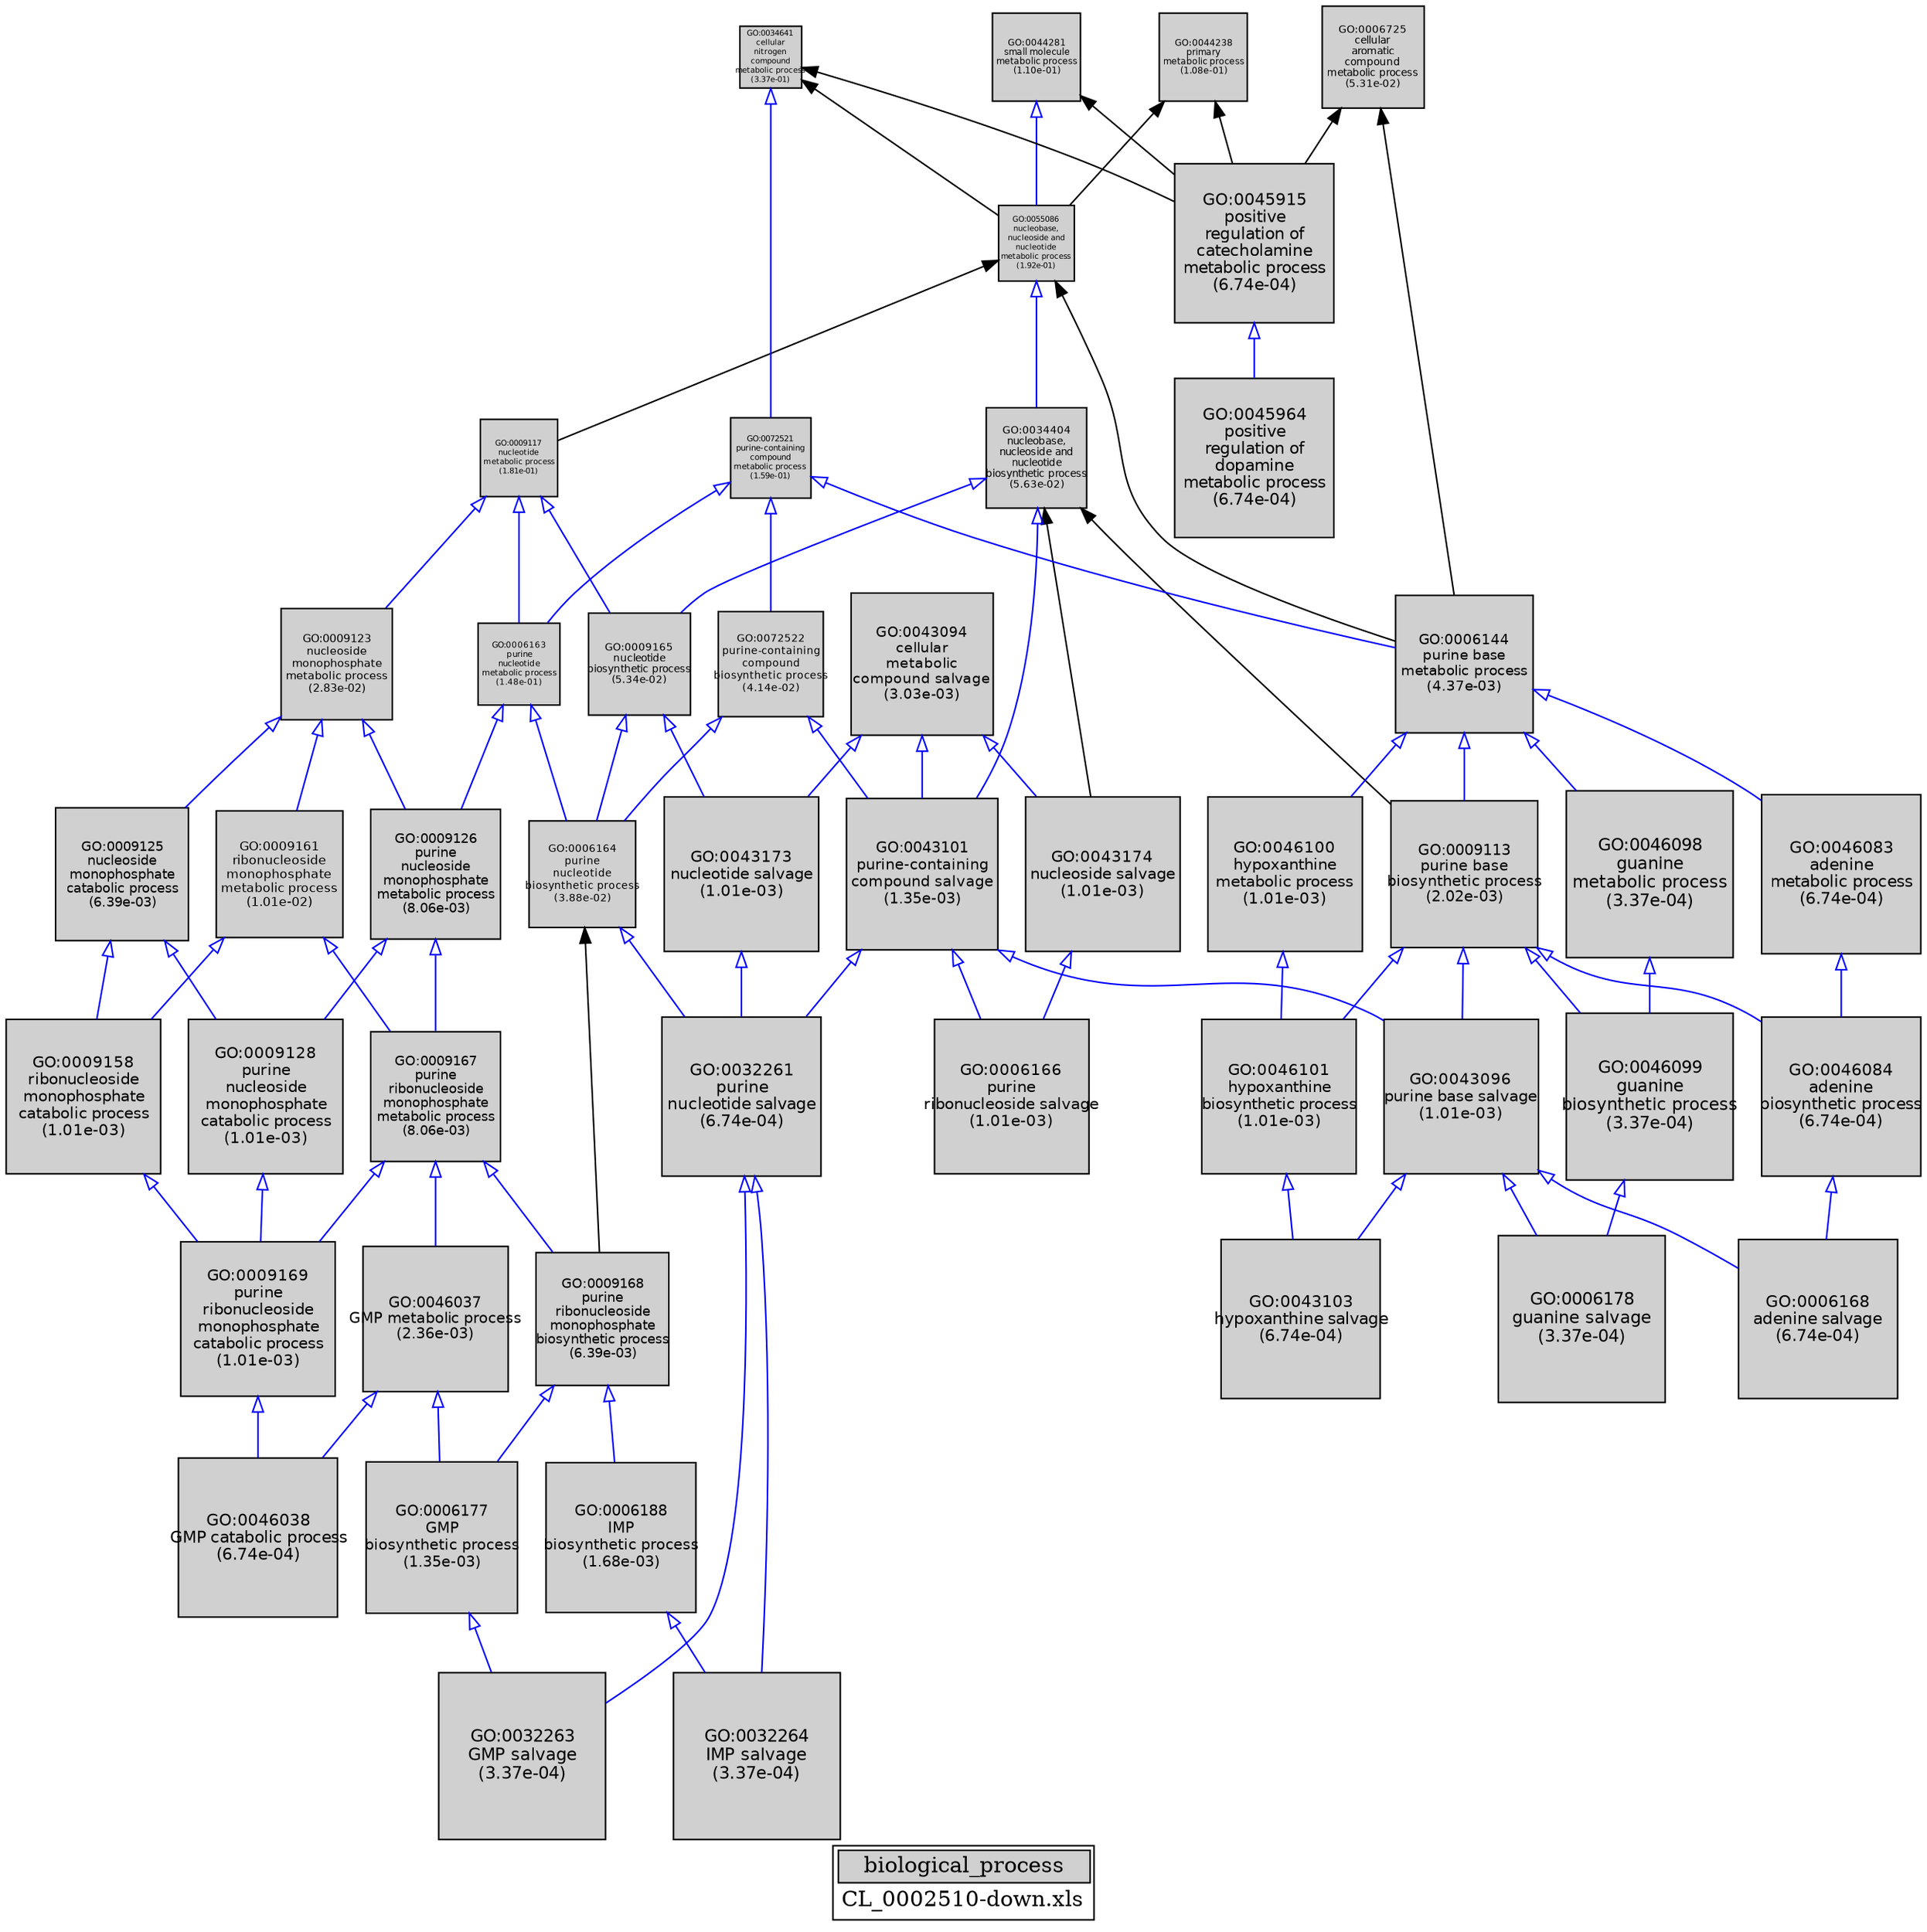 digraph "biological_process" {
graph [ bgcolor = "#FFFFFF", label = <<TABLE COLOR="black" BGCOLOR="white"><TR><TD COLSPAN="2" BGCOLOR="#D0D0D0"><FONT COLOR="black">biological_process</FONT></TD></TR><TR><TD BORDER="0">CL_0002510-down.xls</TD></TR></TABLE>> ];
node [ fontname = "Helvetica" ];

subgraph "nodes" {

node [ style = "filled", fixedsize = "true", width = 1, shape = "box", fontsize = 9, fillcolor = "#D0D0D0", fontcolor = "black", color = "black" ];

"GO:0043173" [ URL = "#GO:0043173", label = <<TABLE BORDER="0"><TR><TD>GO:0043173<BR/>nucleotide salvage<BR/>(1.01e-03)</TD></TR></TABLE>>, width = 1.39366111537, shape = "box", fontsize = 10.0343600307, height = 1.39366111537 ];
"GO:0009123" [ URL = "#GO:0009123", label = <<TABLE BORDER="0"><TR><TD>GO:0009123<BR/>nucleoside<BR/>monophosphate<BR/>metabolic process<BR/>(2.83e-02)</TD></TR></TABLE>>, width = 1.00425661054, shape = "box", fontsize = 7.23064759586, height = 1.00425661054 ];
"GO:0044281" [ URL = "#GO:0044281", label = <<TABLE BORDER="0"><TR><TD>GO:0044281<BR/>small molecule<BR/>metabolic process<BR/>(1.10e-01)</TD></TR></TABLE>>, width = 0.793147408012, shape = "box", fontsize = 5.71066133769, height = 0.793147408012 ];
"GO:0043103" [ URL = "#GO:0043103", label = <<TABLE BORDER="0"><TR><TD>GO:0043103<BR/>hypoxanthine salvage<BR/>(6.74e-04)</TD></TR></TABLE>>, width = 1.43382270134, shape = "box", fontsize = 10.3235234496, height = 1.43382270134 ];
"GO:0009125" [ URL = "#GO:0009125", label = <<TABLE BORDER="0"><TR><TD>GO:0009125<BR/>nucleoside<BR/>monophosphate<BR/>catabolic process<BR/>(6.39e-03)</TD></TR></TABLE>>, width = 1.19405770211, shape = "box", fontsize = 8.59721545521, height = 1.19405770211 ];
"GO:0043094" [ URL = "#GO:0043094", label = <<TABLE BORDER="0"><TR><TD>GO:0043094<BR/>cellular<BR/>metabolic<BR/>compound salvage<BR/>(3.03e-03)</TD></TR></TABLE>>, width = 1.27856704082, shape = "box", fontsize = 9.2056826939, height = 1.27856704082 ];
"GO:0034404" [ URL = "#GO:0034404", label = <<TABLE BORDER="0"><TR><TD>GO:0034404<BR/>nucleobase,<BR/>nucleoside and<BR/>nucleotide<BR/>biosynthetic process<BR/>(5.63e-02)</TD></TR></TABLE>>, width = 0.903297188416, shape = "box", fontsize = 6.50373975659, height = 0.903297188416 ];
"GO:0046083" [ URL = "#GO:0046083", label = <<TABLE BORDER="0"><TR><TD>GO:0046083<BR/>adenine<BR/>metabolic process<BR/>(6.74e-04)</TD></TR></TABLE>>, width = 1.43382270134, shape = "box", fontsize = 10.3235234496, height = 1.43382270134 ];
"GO:0046098" [ URL = "#GO:0046098", label = <<TABLE BORDER="0"><TR><TD>GO:0046098<BR/>guanine<BR/>metabolic process<BR/>(3.37e-04)</TD></TR></TABLE>>, width = 1.5, shape = "box", fontsize = 10.8, height = 1.5 ];
"GO:0045964" [ URL = "#GO:0045964", label = <<TABLE BORDER="0"><TR><TD>GO:0045964<BR/>positive<BR/>regulation of<BR/>dopamine<BR/>metabolic process<BR/>(6.74e-04)</TD></TR></TABLE>>, width = 1.43382270134, shape = "box", fontsize = 10.3235234496, height = 1.43382270134 ];
"GO:0044238" [ URL = "#GO:0044238", label = <<TABLE BORDER="0"><TR><TD>GO:0044238<BR/>primary<BR/>metabolic process<BR/>(1.08e-01)</TD></TR></TABLE>>, width = 0.795791578947, shape = "box", fontsize = 5.72969936842, height = 0.795791578947 ];
"GO:0009113" [ URL = "#GO:0009113", label = <<TABLE BORDER="0"><TR><TD>GO:0009113<BR/>purine base<BR/>biosynthetic process<BR/>(2.02e-03)</TD></TR></TABLE>>, width = 1.32220058153, shape = "box", fontsize = 9.51984418703, height = 1.32220058153 ];
"GO:0009161" [ URL = "#GO:0009161", label = <<TABLE BORDER="0"><TR><TD>GO:0009161<BR/>ribonucleoside<BR/>monophosphate<BR/>metabolic process<BR/>(1.01e-02)</TD></TR></TABLE>>, width = 1.1393967893, shape = "box", fontsize = 8.20365688298, height = 1.1393967893 ];
"GO:0006163" [ URL = "#GO:0006163", label = <<TABLE BORDER="0"><TR><TD>GO:0006163<BR/>purine<BR/>nucleotide<BR/>metabolic process<BR/>(1.48e-01)</TD></TR></TABLE>>, width = 0.738686453283, shape = "box", fontsize = 5.31854246364, height = 0.738686453283 ];
"GO:0072521" [ URL = "#GO:0072521", label = <<TABLE BORDER="0"><TR><TD>GO:0072521<BR/>purine-containing<BR/>compound<BR/>metabolic process<BR/>(1.59e-01)</TD></TR></TABLE>>, width = 0.724689980847, shape = "box", fontsize = 5.2177678621, height = 0.724689980847 ];
"GO:0072522" [ URL = "#GO:0072522", label = <<TABLE BORDER="0"><TR><TD>GO:0072522<BR/>purine-containing<BR/>compound<BR/>biosynthetic process<BR/>(4.14e-02)</TD></TR></TABLE>>, width = 0.949734614994, shape = "box", fontsize = 6.83808922796, height = 0.949734614994 ];
"GO:0045915" [ URL = "#GO:0045915", label = <<TABLE BORDER="0"><TR><TD>GO:0045915<BR/>positive<BR/>regulation of<BR/>catecholamine<BR/>metabolic process<BR/>(6.74e-04)</TD></TR></TABLE>>, width = 1.43382270134, shape = "box", fontsize = 10.3235234496, height = 1.43382270134 ];
"GO:0006166" [ URL = "#GO:0006166", label = <<TABLE BORDER="0"><TR><TD>GO:0006166<BR/>purine<BR/>ribonucleoside salvage<BR/>(1.01e-03)</TD></TR></TABLE>>, width = 1.39366111537, shape = "box", fontsize = 10.0343600307, height = 1.39366111537 ];
"GO:0006178" [ URL = "#GO:0006178", label = <<TABLE BORDER="0"><TR><TD>GO:0006178<BR/>guanine salvage<BR/>(3.37e-04)</TD></TR></TABLE>>, width = 1.5, shape = "box", fontsize = 10.8, height = 1.5 ];
"GO:0046101" [ URL = "#GO:0046101", label = <<TABLE BORDER="0"><TR><TD>GO:0046101<BR/>hypoxanthine<BR/>biosynthetic process<BR/>(1.01e-03)</TD></TR></TABLE>>, width = 1.39366111537, shape = "box", fontsize = 10.0343600307, height = 1.39366111537 ];
"GO:0043174" [ URL = "#GO:0043174", label = <<TABLE BORDER="0"><TR><TD>GO:0043174<BR/>nucleoside salvage<BR/>(1.01e-03)</TD></TR></TABLE>>, width = 1.39366111537, shape = "box", fontsize = 10.0343600307, height = 1.39366111537 ];
"GO:0006168" [ URL = "#GO:0006168", label = <<TABLE BORDER="0"><TR><TD>GO:0006168<BR/>adenine salvage<BR/>(6.74e-04)</TD></TR></TABLE>>, width = 1.43382270134, shape = "box", fontsize = 10.3235234496, height = 1.43382270134 ];
"GO:0009168" [ URL = "#GO:0009168", label = <<TABLE BORDER="0"><TR><TD>GO:0009168<BR/>purine<BR/>ribonucleoside<BR/>monophosphate<BR/>biosynthetic process<BR/>(6.39e-03)</TD></TR></TABLE>>, width = 1.19405770211, shape = "box", fontsize = 8.59721545521, height = 1.19405770211 ];
"GO:0043096" [ URL = "#GO:0043096", label = <<TABLE BORDER="0"><TR><TD>GO:0043096<BR/>purine base salvage<BR/>(1.01e-03)</TD></TR></TABLE>>, width = 1.39366111537, shape = "box", fontsize = 10.0343600307, height = 1.39366111537 ];
"GO:0032263" [ URL = "#GO:0032263", label = <<TABLE BORDER="0"><TR><TD>GO:0032263<BR/>GMP salvage<BR/>(3.37e-04)</TD></TR></TABLE>>, width = 1.5, shape = "box", fontsize = 10.8, height = 1.5 ];
"GO:0032264" [ URL = "#GO:0032264", label = <<TABLE BORDER="0"><TR><TD>GO:0032264<BR/>IMP salvage<BR/>(3.37e-04)</TD></TR></TABLE>>, width = 1.5, shape = "box", fontsize = 10.8, height = 1.5 ];
"GO:0009128" [ URL = "#GO:0009128", label = <<TABLE BORDER="0"><TR><TD>GO:0009128<BR/>purine<BR/>nucleoside<BR/>monophosphate<BR/>catabolic process<BR/>(1.01e-03)</TD></TR></TABLE>>, width = 1.39366111537, shape = "box", fontsize = 10.0343600307, height = 1.39366111537 ];
"GO:0009117" [ URL = "#GO:0009117", label = <<TABLE BORDER="0"><TR><TD>GO:0009117<BR/>nucleotide<BR/>metabolic process<BR/>(1.81e-01)</TD></TR></TABLE>>, width = 0.699119442066, shape = "box", fontsize = 5.03365998287, height = 0.699119442066 ];
"GO:0006144" [ URL = "#GO:0006144", label = <<TABLE BORDER="0"><TR><TD>GO:0006144<BR/>purine base<BR/>metabolic process<BR/>(4.37e-03)</TD></TR></TABLE>>, width = 1.23768492467, shape = "box", fontsize = 8.9113314576, height = 1.23768492467 ];
"GO:0006177" [ URL = "#GO:0006177", label = <<TABLE BORDER="0"><TR><TD>GO:0006177<BR/>GMP<BR/>biosynthetic process<BR/>(1.35e-03)</TD></TR></TABLE>>, width = 1.36445331359, shape = "box", fontsize = 9.82406385782, height = 1.36445331359 ];
"GO:0006188" [ URL = "#GO:0006188", label = <<TABLE BORDER="0"><TR><TD>GO:0006188<BR/>IMP<BR/>biosynthetic process<BR/>(1.68e-03)</TD></TR></TABLE>>, width = 1.34136323265, shape = "box", fontsize = 9.65781527511, height = 1.34136323265 ];
"GO:0046037" [ URL = "#GO:0046037", label = <<TABLE BORDER="0"><TR><TD>GO:0046037<BR/>GMP metabolic process<BR/>(2.36e-03)</TD></TR></TABLE>>, width = 1.30578164711, shape = "box", fontsize = 9.40162785922, height = 1.30578164711 ];
"GO:0046099" [ URL = "#GO:0046099", label = <<TABLE BORDER="0"><TR><TD>GO:0046099<BR/>guanine<BR/>biosynthetic process<BR/>(3.37e-04)</TD></TR></TABLE>>, width = 1.5, shape = "box", fontsize = 10.8, height = 1.5 ];
"GO:0009126" [ URL = "#GO:0009126", label = <<TABLE BORDER="0"><TR><TD>GO:0009126<BR/>purine<BR/>nucleoside<BR/>monophosphate<BR/>metabolic process<BR/>(8.06e-03)</TD></TR></TABLE>>, width = 1.16641061842, shape = "box", fontsize = 8.39815645261, height = 1.16641061842 ];
"GO:0006725" [ URL = "#GO:0006725", label = <<TABLE BORDER="0"><TR><TD>GO:0006725<BR/>cellular<BR/>aromatic<BR/>compound<BR/>metabolic process<BR/>(5.31e-02)</TD></TR></TABLE>>, width = 0.912387096225, shape = "box", fontsize = 6.56918709282, height = 0.912387096225 ];
"GO:0055086" [ URL = "#GO:0055086", label = <<TABLE BORDER="0"><TR><TD>GO:0055086<BR/>nucleobase,<BR/>nucleoside and<BR/>nucleotide<BR/>metabolic process<BR/>(1.92e-01)</TD></TR></TABLE>>, width = 0.686749183042, shape = "box", fontsize = 5.0, height = 0.686749183042 ];
"GO:0034641" [ URL = "#GO:0034641", label = <<TABLE BORDER="0"><TR><TD>GO:0034641<BR/>cellular<BR/>nitrogen<BR/>compound<BR/>metabolic process<BR/>(3.37e-01)</TD></TR></TABLE>>, width = 0.560790691232, shape = "box", fontsize = 5.0, height = 0.560790691232 ];
"GO:0009158" [ URL = "#GO:0009158", label = <<TABLE BORDER="0"><TR><TD>GO:0009158<BR/>ribonucleoside<BR/>monophosphate<BR/>catabolic process<BR/>(1.01e-03)</TD></TR></TABLE>>, width = 1.39366111537, shape = "box", fontsize = 10.0343600307, height = 1.39366111537 ];
"GO:0009167" [ URL = "#GO:0009167", label = <<TABLE BORDER="0"><TR><TD>GO:0009167<BR/>purine<BR/>ribonucleoside<BR/>monophosphate<BR/>metabolic process<BR/>(8.06e-03)</TD></TR></TABLE>>, width = 1.16641061842, shape = "box", fontsize = 8.39815645261, height = 1.16641061842 ];
"GO:0006164" [ URL = "#GO:0006164", label = <<TABLE BORDER="0"><TR><TD>GO:0006164<BR/>purine<BR/>nucleotide<BR/>biosynthetic process<BR/>(3.88e-02)</TD></TR></TABLE>>, width = 0.959282679069, shape = "box", fontsize = 6.9068352893, height = 0.959282679069 ];
"GO:0009165" [ URL = "#GO:0009165", label = <<TABLE BORDER="0"><TR><TD>GO:0009165<BR/>nucleotide<BR/>biosynthetic process<BR/>(5.34e-02)</TD></TR></TABLE>>, width = 0.911456665337, shape = "box", fontsize = 6.56248799043, height = 0.911456665337 ];
"GO:0009169" [ URL = "#GO:0009169", label = <<TABLE BORDER="0"><TR><TD>GO:0009169<BR/>purine<BR/>ribonucleoside<BR/>monophosphate<BR/>catabolic process<BR/>(1.01e-03)</TD></TR></TABLE>>, width = 1.39366111537, shape = "box", fontsize = 10.0343600307, height = 1.39366111537 ];
"GO:0043101" [ URL = "#GO:0043101", label = <<TABLE BORDER="0"><TR><TD>GO:0043101<BR/>purine-containing<BR/>compound salvage<BR/>(1.35e-03)</TD></TR></TABLE>>, width = 1.36445331359, shape = "box", fontsize = 9.82406385782, height = 1.36445331359 ];
"GO:0046100" [ URL = "#GO:0046100", label = <<TABLE BORDER="0"><TR><TD>GO:0046100<BR/>hypoxanthine<BR/>metabolic process<BR/>(1.01e-03)</TD></TR></TABLE>>, width = 1.39366111537, shape = "box", fontsize = 10.0343600307, height = 1.39366111537 ];
"GO:0046038" [ URL = "#GO:0046038", label = <<TABLE BORDER="0"><TR><TD>GO:0046038<BR/>GMP catabolic process<BR/>(6.74e-04)</TD></TR></TABLE>>, width = 1.43382270134, shape = "box", fontsize = 10.3235234496, height = 1.43382270134 ];
"GO:0046084" [ URL = "#GO:0046084", label = <<TABLE BORDER="0"><TR><TD>GO:0046084<BR/>adenine<BR/>biosynthetic process<BR/>(6.74e-04)</TD></TR></TABLE>>, width = 1.43382270134, shape = "box", fontsize = 10.3235234496, height = 1.43382270134 ];
"GO:0032261" [ URL = "#GO:0032261", label = <<TABLE BORDER="0"><TR><TD>GO:0032261<BR/>purine<BR/>nucleotide salvage<BR/>(6.74e-04)</TD></TR></TABLE>>, width = 1.43382270134, shape = "box", fontsize = 10.3235234496, height = 1.43382270134 ];
}
subgraph "edges" {


edge [ dir = "back", weight = 1 ];
subgraph "regulates" {


edge [ color = "cyan", arrowtail = "none" ];
subgraph "positive" {


edge [ color = "green", arrowtail = "vee" ];
}
subgraph "negative" {


edge [ color = "red", arrowtail = "tee" ];
}
}
subgraph "part_of" {


edge [ color = "purple", arrowtail = "diamond", weight = 2.5 ];
}
subgraph "is_a" {


edge [ color = "blue", arrowtail = "empty", weight = 5.0 ];
"GO:0046037" -> "GO:0046038";
"GO:0009126" -> "GO:0009128";
"GO:0009167" -> "GO:0046037";
"GO:0009117" -> "GO:0009123";
"GO:0072522" -> "GO:0006164";
"GO:0009113" -> "GO:0046084";
"GO:0034404" -> "GO:0009165";
"GO:0055086" -> "GO:0034404";
"GO:0043096" -> "GO:0006168";
"GO:0034641" -> "GO:0072521";
"GO:0009113" -> "GO:0043096";
"GO:0009167" -> "GO:0009168";
"GO:0046100" -> "GO:0046101";
"GO:0009125" -> "GO:0009158";
"GO:0009123" -> "GO:0009125";
"GO:0009161" -> "GO:0009158";
"GO:0009169" -> "GO:0046038";
"GO:0032261" -> "GO:0032263";
"GO:0072522" -> "GO:0043101";
"GO:0009168" -> "GO:0006177";
"GO:0043174" -> "GO:0006166";
"GO:0006188" -> "GO:0032264";
"GO:0072521" -> "GO:0006163";
"GO:0009123" -> "GO:0009161";
"GO:0006177" -> "GO:0032263";
"GO:0006144" -> "GO:0046098";
"GO:0043094" -> "GO:0043101";
"GO:0043096" -> "GO:0006178";
"GO:0043101" -> "GO:0043096";
"GO:0009165" -> "GO:0006164";
"GO:0046037" -> "GO:0006177";
"GO:0034404" -> "GO:0043101";
"GO:0006144" -> "GO:0009113";
"GO:0009123" -> "GO:0009126";
"GO:0043094" -> "GO:0043173";
"GO:0045915" -> "GO:0045964";
"GO:0046101" -> "GO:0043103";
"GO:0009161" -> "GO:0009167";
"GO:0046083" -> "GO:0046084";
"GO:0006144" -> "GO:0046083";
"GO:0009113" -> "GO:0046101";
"GO:0043096" -> "GO:0043103";
"GO:0009113" -> "GO:0046099";
"GO:0009168" -> "GO:0006188";
"GO:0043173" -> "GO:0032261";
"GO:0032261" -> "GO:0032264";
"GO:0072521" -> "GO:0006144";
"GO:0043094" -> "GO:0043174";
"GO:0009158" -> "GO:0009169";
"GO:0046098" -> "GO:0046099";
"GO:0044281" -> "GO:0055086";
"GO:0006163" -> "GO:0009126";
"GO:0046084" -> "GO:0006168";
"GO:0043101" -> "GO:0006166";
"GO:0006164" -> "GO:0032261";
"GO:0009117" -> "GO:0006163";
"GO:0009126" -> "GO:0009167";
"GO:0046099" -> "GO:0006178";
"GO:0006144" -> "GO:0046100";
"GO:0009125" -> "GO:0009128";
"GO:0043101" -> "GO:0032261";
"GO:0009167" -> "GO:0009169";
"GO:0009117" -> "GO:0009165";
"GO:0072521" -> "GO:0072522";
"GO:0009128" -> "GO:0009169";
"GO:0006163" -> "GO:0006164";
"GO:0009165" -> "GO:0043173";
}
"GO:0006725" -> "GO:0006144";
"GO:0006164" -> "GO:0009168";
"GO:0034404" -> "GO:0009113";
"GO:0055086" -> "GO:0006144";
"GO:0055086" -> "GO:0009117";
"GO:0044238" -> "GO:0045915";
"GO:0034641" -> "GO:0045915";
"GO:0044281" -> "GO:0045915";
"GO:0034404" -> "GO:0043174";
"GO:0006725" -> "GO:0045915";
"GO:0034641" -> "GO:0055086";
"GO:0044238" -> "GO:0055086";
}
}

